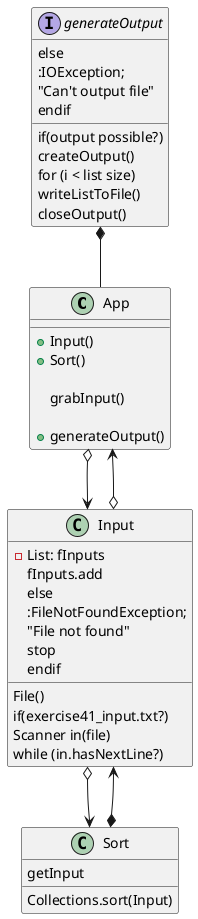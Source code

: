 @startuml
'https://plantuml.com/sequence-diagram

class App {
    + Input()
    + Sort()

    grabInput()

    + generateOutput()

}
class Input {
    - List: fInputs
    File()
    if(exercise41_input.txt?)
        Scanner in(file)
        while (in.hasNextLine?)
            fInputs.add
    else
        :FileNotFoundException;
        "File not found"
        stop
    endif
}
class Sort {
    getInput
    Collections.sort(Input)
}
interface generateOutput {
    if(output possible?)
        createOutput()
        for (i < list size)
            writeListToFile()
        closeOutput()
    else
        :IOException;
        "Can't output file"
    endif
}

App o--> Input
Input o--> Sort
Sort *--> Input
Input o--> App
generateOutput *-- App
@enduml